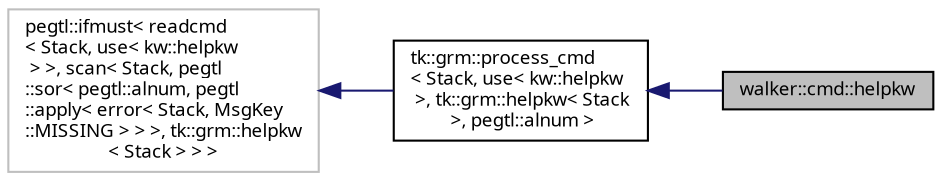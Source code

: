 digraph "walker::cmd::helpkw"
{
 // INTERACTIVE_SVG=YES
  bgcolor="transparent";
  edge [fontname="sans-serif",fontsize="9",labelfontname="sans-serif",labelfontsize="9"];
  node [fontname="sans-serif",fontsize="9",shape=record];
  rankdir="LR";
  Node1 [label="walker::cmd::helpkw",height=0.2,width=0.4,color="black", fillcolor="grey75", style="filled", fontcolor="black"];
  Node2 -> Node1 [dir="back",color="midnightblue",fontsize="9",style="solid",fontname="sans-serif"];
  Node2 [label="tk::grm::process_cmd\l\< Stack, use\< kw::helpkw\l \>, tk::grm::helpkw\< Stack\l \>, pegtl::alnum \>",height=0.2,width=0.4,color="black",URL="$structtk_1_1grm_1_1process__cmd.html"];
  Node3 -> Node2 [dir="back",color="midnightblue",fontsize="9",style="solid",fontname="sans-serif"];
  Node3 [label="pegtl::ifmust\< readcmd\l\< Stack, use\< kw::helpkw\l \> \>, scan\< Stack, pegtl\l::sor\< pegtl::alnum, pegtl\l::apply\< error\< Stack, MsgKey\l::MISSING \> \> \>, tk::grm::helpkw\l\< Stack \> \> \>",height=0.2,width=0.4,color="grey75"];
}
